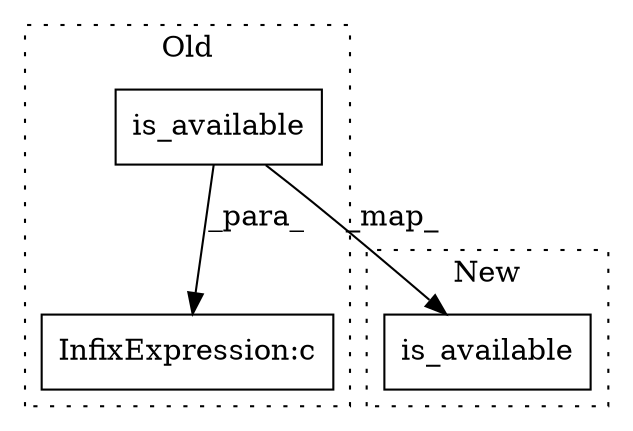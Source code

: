 digraph G {
subgraph cluster0 {
1 [label="is_available" a="32" s="1243" l="14" shape="box"];
3 [label="InfixExpression:c" a="27" s="1257" l="4" shape="box"];
label = "Old";
style="dotted";
}
subgraph cluster1 {
2 [label="is_available" a="32" s="1230" l="14" shape="box"];
label = "New";
style="dotted";
}
1 -> 2 [label="_map_"];
1 -> 3 [label="_para_"];
}